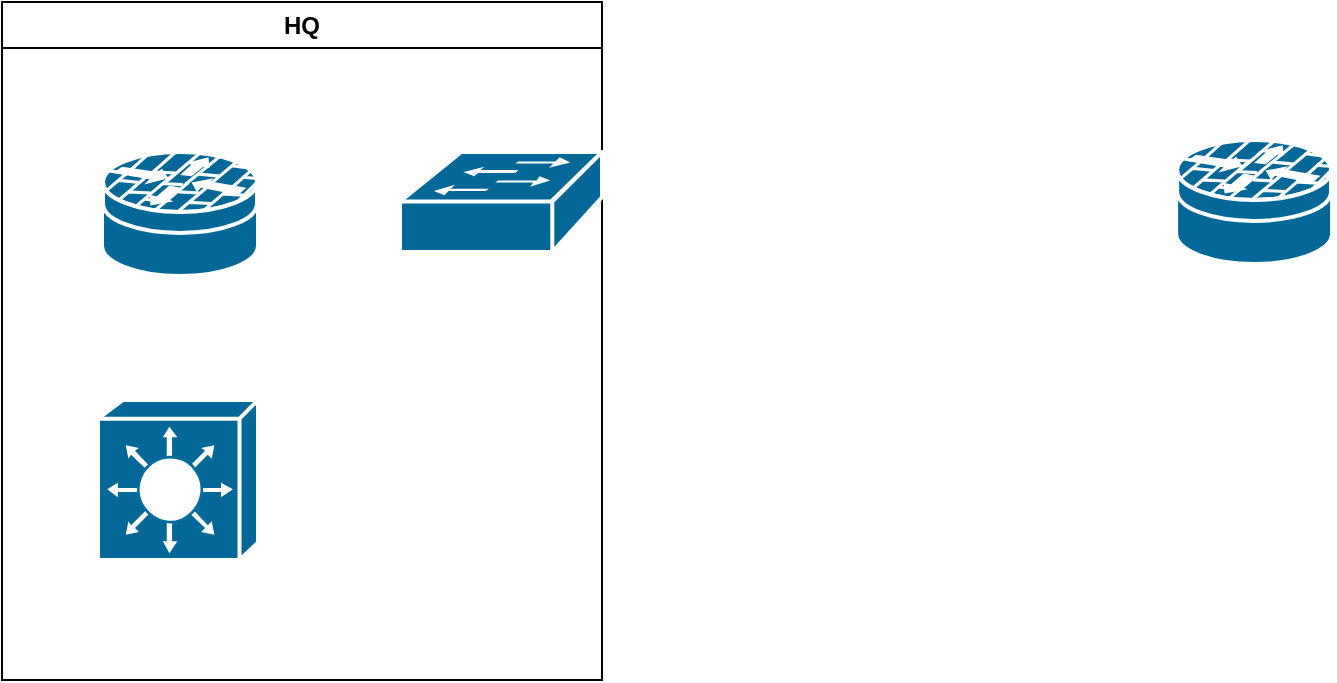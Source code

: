 <mxfile version="26.2.14">
  <diagram name="Page-1" id="GXqKMhPWEr0JX9j5Nwb1">
    <mxGraphModel dx="1426" dy="751" grid="1" gridSize="10" guides="1" tooltips="1" connect="1" arrows="1" fold="1" page="1" pageScale="1" pageWidth="850" pageHeight="1100" math="0" shadow="0">
      <root>
        <mxCell id="0" />
        <mxCell id="1" parent="0" />
        <mxCell id="V_tnaEBo6NMSAwrgcOmd-3" value="" style="shape=mxgraph.cisco.security.router_firewall;sketch=0;html=1;pointerEvents=1;dashed=0;fillColor=#036897;strokeColor=#ffffff;strokeWidth=2;verticalLabelPosition=bottom;verticalAlign=top;align=center;outlineConnect=0;" vertex="1" parent="1">
          <mxGeometry x="627.06" y="210" width="78" height="62" as="geometry" />
        </mxCell>
        <mxCell id="V_tnaEBo6NMSAwrgcOmd-11" value="HQ" style="swimlane;whiteSpace=wrap;html=1;" vertex="1" parent="1">
          <mxGeometry x="40" y="141" width="300.0" height="339" as="geometry" />
        </mxCell>
        <mxCell id="V_tnaEBo6NMSAwrgcOmd-9" value="" style="shape=mxgraph.cisco.switches.workgroup_switch;sketch=0;html=1;pointerEvents=1;dashed=0;fillColor=#036897;strokeColor=#ffffff;strokeWidth=2;verticalLabelPosition=bottom;verticalAlign=top;align=center;outlineConnect=0;" vertex="1" parent="V_tnaEBo6NMSAwrgcOmd-11">
          <mxGeometry x="199.0" y="75" width="101" height="50" as="geometry" />
        </mxCell>
        <mxCell id="V_tnaEBo6NMSAwrgcOmd-1" value="" style="shape=mxgraph.cisco.security.router_firewall;sketch=0;html=1;pointerEvents=1;dashed=0;fillColor=#036897;strokeColor=#ffffff;strokeWidth=2;verticalLabelPosition=bottom;verticalAlign=top;align=center;outlineConnect=0;" vertex="1" parent="V_tnaEBo6NMSAwrgcOmd-11">
          <mxGeometry x="50.0" y="75" width="78" height="62" as="geometry" />
        </mxCell>
        <mxCell id="V_tnaEBo6NMSAwrgcOmd-13" value="" style="shape=mxgraph.cisco.switches.layer_3_switch;sketch=0;html=1;pointerEvents=1;dashed=0;fillColor=#036897;strokeColor=#ffffff;strokeWidth=2;verticalLabelPosition=bottom;verticalAlign=top;align=center;outlineConnect=0;" vertex="1" parent="V_tnaEBo6NMSAwrgcOmd-11">
          <mxGeometry x="48" y="199" width="80" height="80" as="geometry" />
        </mxCell>
      </root>
    </mxGraphModel>
  </diagram>
</mxfile>
